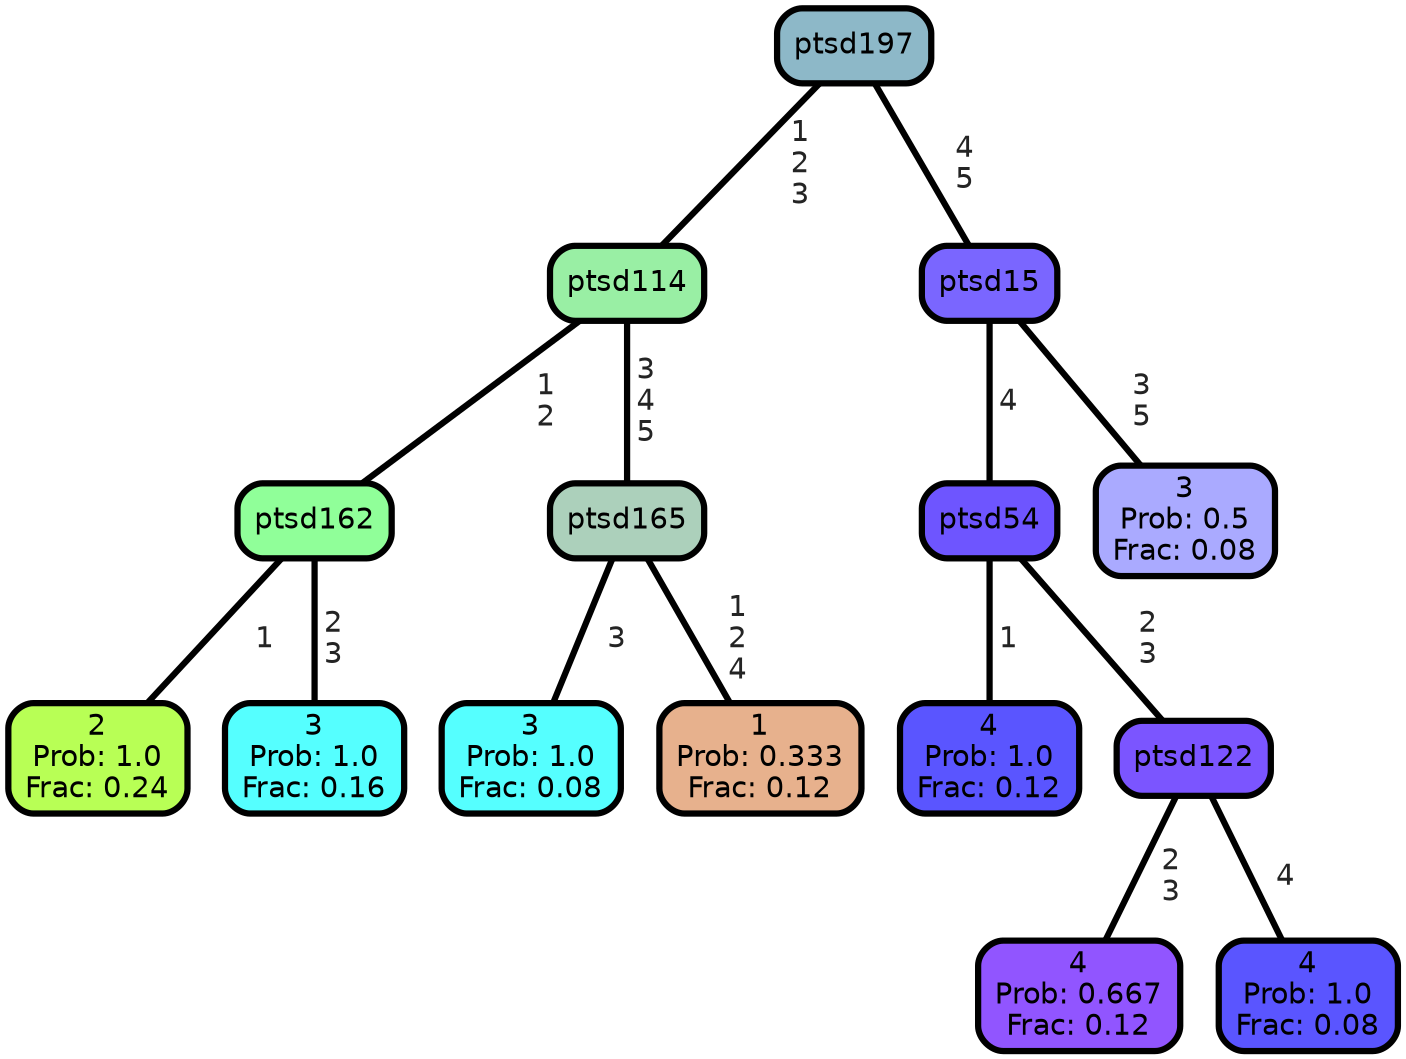 graph Tree {
node [shape=box, style="filled, rounded",color="black",penwidth="3",fontcolor="black",                 fontname=helvetica] ;
graph [ranksep="0 equally", splines=straight,                 bgcolor=transparent, dpi=200] ;
edge [fontname=helvetica, fontweight=bold,fontcolor=grey14,color=black] ;
0 [label="2
Prob: 1.0
Frac: 0.24", fillcolor="#b8ff55"] ;
1 [label="ptsd162", fillcolor="#90ff99"] ;
2 [label="3
Prob: 1.0
Frac: 0.16", fillcolor="#55ffff"] ;
3 [label="ptsd114", fillcolor="#99efa4"] ;
4 [label="3
Prob: 1.0
Frac: 0.08", fillcolor="#55ffff"] ;
5 [label="ptsd165", fillcolor="#acd0bb"] ;
6 [label="1
Prob: 0.333
Frac: 0.12", fillcolor="#e7b18d"] ;
7 [label="ptsd197", fillcolor="#8db8c8"] ;
8 [label="4
Prob: 1.0
Frac: 0.12", fillcolor="#5a55ff"] ;
9 [label="ptsd54", fillcolor="#6e55ff"] ;
10 [label="4
Prob: 0.667
Frac: 0.12", fillcolor="#9155ff"] ;
11 [label="ptsd122", fillcolor="#7b55ff"] ;
12 [label="4
Prob: 1.0
Frac: 0.08", fillcolor="#5a55ff"] ;
13 [label="ptsd15", fillcolor="#7a66ff"] ;
14 [label="3
Prob: 0.5
Frac: 0.08", fillcolor="#aaaaff"] ;
1 -- 0 [label=" 1",penwidth=3] ;
1 -- 2 [label=" 2\n 3",penwidth=3] ;
3 -- 1 [label=" 1\n 2",penwidth=3] ;
3 -- 5 [label=" 3\n 4\n 5",penwidth=3] ;
5 -- 4 [label=" 3",penwidth=3] ;
5 -- 6 [label=" 1\n 2\n 4",penwidth=3] ;
7 -- 3 [label=" 1\n 2\n 3",penwidth=3] ;
7 -- 13 [label=" 4\n 5",penwidth=3] ;
9 -- 8 [label=" 1",penwidth=3] ;
9 -- 11 [label=" 2\n 3",penwidth=3] ;
11 -- 10 [label=" 2\n 3",penwidth=3] ;
11 -- 12 [label=" 4",penwidth=3] ;
13 -- 9 [label=" 4",penwidth=3] ;
13 -- 14 [label=" 3\n 5",penwidth=3] ;
{rank = same;}}